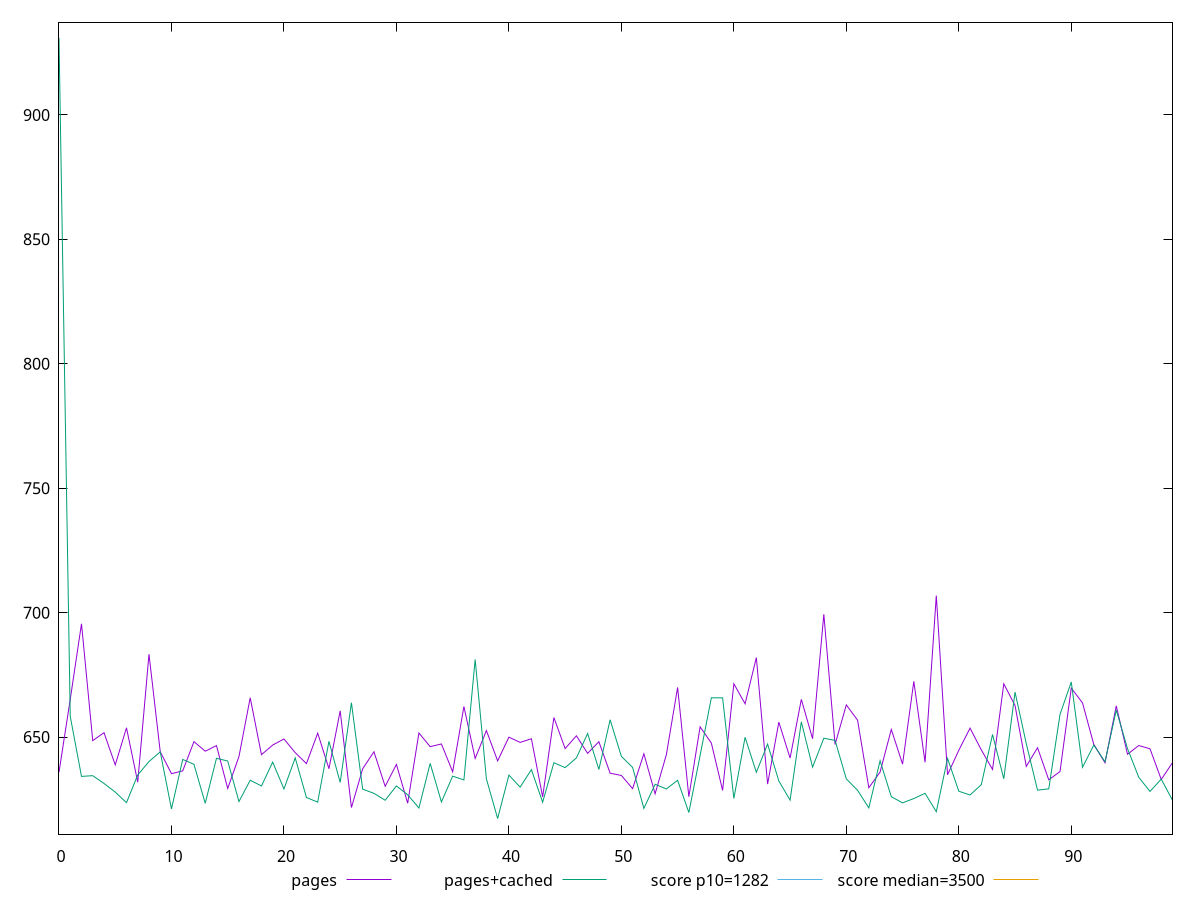 reset

$pages <<EOF
0 635.9120000000008
1 665.2000000000004
2 695.5400000000003
3 648.5920000000004
4 651.7760000000005
5 638.8440000000002
6 653.7400000000007
7 631.9120000000004
8 683.3240000000006
9 644.144
10 635.3040000000003
11 636.4440000000001
12 648.1960000000005
13 644.3360000000002
14 646.5920000000006
15 629.3680000000002
16 642.1880000000003
17 665.8240000000003
18 642.9520000000001
19 646.8120000000004
20 649.2440000000004
21 643.7760000000001
22 639.3520000000002
23 651.5840000000002
24 637.3000000000004
25 660.5560000000002
26 621.6840000000002
27 637.2880000000004
28 644.1160000000004
29 630.2400000000005
30 639.0400000000004
31 623.4400000000005
32 651.6680000000003
33 646.1640000000004
34 647.2520000000002
35 636.0680000000007
36 662.2960000000002
37 641.4360000000004
38 652.6200000000003
39 640.4560000000001
40 649.9840000000002
41 647.8720000000003
42 649.3520000000003
43 625.9760000000003
44 657.8640000000003
45 645.4000000000005
46 650.5320000000002
47 643.4679999999998
48 648.1520000000004
49 635.5040000000002
50 634.5840000000005
51 629.3000000000001
52 643.3080000000004
53 627.2160000000001
54 642.9480000000003
55 669.9640000000004
56 626.0480000000003
57 654.1280000000006
58 647.6120000000004
59 628.5880000000006
60 671.4280000000001
61 663.3880000000001
62 681.9560000000001
63 631.1360000000003
64 656.0240000000003
65 641.5920000000001
66 665.1680000000005
67 649.3760000000005
68 699.3480000000001
69 647.0440000000003
70 662.9480000000003
71 656.7920000000008
72 629.6600000000003
73 635.9400000000003
74 653.0880000000005
75 639.1400000000002
76 672.412
77 639.8720000000003
78 706.8480000000004
79 634.8800000000001
80 644.7000000000002
81 653.6200000000006
82 644.8680000000003
83 637.0120000000002
84 671.4280000000001
85 662.6840000000002
86 638.2440000000004
87 645.7280000000003
88 632.8440000000004
89 636.1800000000002
90 669.7080000000003
91 663.744
92 647.1000000000004
93 639.6960000000001
94 662.5640000000004
95 643.1120000000003
96 646.6200000000002
97 645.3120000000001
98 632.9920000000001
99 639.7480000000006
EOF

$pagesCached <<EOF
0 930.9479999999994
1 658.3320000000003
2 634.2200000000004
3 634.5040000000001
4 631.376
5 627.9160000000003
6 623.66
7 634.7960000000002
8 640.1760000000002
9 644.0800000000003
10 621.1360000000001
11 641.0280000000002
12 639.0560000000002
13 623.4080000000001
14 641.4800000000004
15 640.3960000000006
16 624.1039999999998
17 632.68
18 630.3680000000004
19 639.9520000000003
20 629.1760000000004
21 641.6680000000002
22 625.7480000000003
23 623.8760000000003
24 648.3080000000003
25 631.7839999999999
26 663.8240000000002
27 629.0920000000002
28 627.4120000000004
29 624.6360000000004
30 630.384
31 626.8440000000003
32 621.5160000000002
33 639.4440000000002
34 623.9520000000002
35 634.3120000000004
36 632.7960000000003
37 681.2040000000001
38 633.2200000000001
39 617.2920000000004
40 634.7360000000006
41 629.9000000000003
42 636.9520000000002
43 623.8240000000004
44 639.7160000000003
45 637.7280000000003
46 641.6320000000002
47 651.4480000000003
48 636.9960000000001
49 656.9600000000005
50 642.2760000000001
51 637.816
52 621.3680000000004
53 631.0559999999999
54 629.1720000000004
55 632.6560000000003
56 619.7040000000006
57 642.6439999999998
58 665.8000000000002
59 665.772
60 625.3480000000005
61 649.9400000000003
62 635.8560000000002
63 647.212
64 632.3720000000003
65 624.6840000000002
66 656.1320000000004
67 637.9200000000003
68 649.56
69 648.6720000000001
70 633.212
71 628.6320000000002
72 621.5600000000006
73 640.5040000000001
74 626.0600000000003
75 623.5800000000003
76 625.3120000000004
77 627.4240000000004
78 620.0360000000003
79 641.444
80 628.2560000000003
81 626.7400000000001
82 630.884
83 651.0640000000003
84 633.2520000000004
85 668.0920000000002
86 647.3760000000002
87 628.6840000000004
88 629.2239999999999
89 659.1400000000001
90 672.1439999999999
91 637.8600000000006
92 646.8040000000007
93 640.1240000000005
94 660.848
95 645.4000000000004
96 633.8680000000004
97 628.1720000000001
98 633.1280000000004
99 624.6240000000003
EOF

set key outside below
set xrange [0:99]
set yrange [611.0188800000004:937.2211199999994]
set trange [611.0188800000004:937.2211199999994]
set terminal svg size 640, 520 enhanced background rgb 'white'
set output "report_00018_2021-02-10T15-25-16.877Z/bootup-time/comparison/line/0_vs_1.svg"

plot $pages title "pages" with line, \
     $pagesCached title "pages+cached" with line, \
     1282 title "score p10=1282", \
     3500 title "score median=3500"

reset
